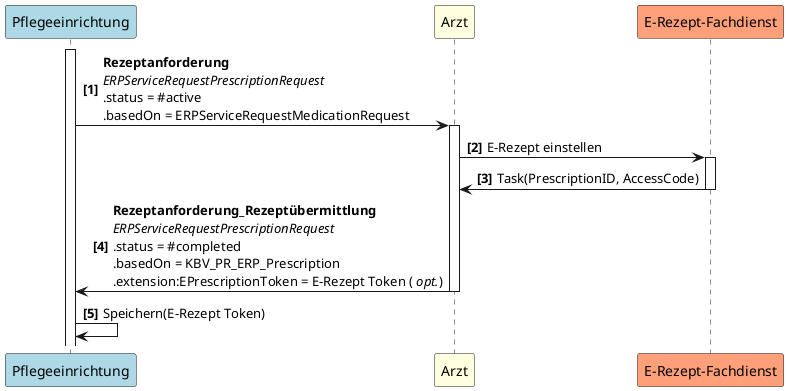 @startuml UC1_1
autonumber "<b>[0]"
participant Pflegeeinrichtung as PE #LightBlue
participant Arzt as A #LightYellow
participant "E-Rezept-Fachdienst" as FD #LightSalmon

activate PE
PE -> A++: <b>Rezeptanforderung \n<i>ERPServiceRequestPrescriptionRequest \n.status = #active \n.basedOn = ERPServiceRequestMedicationRequest
A -> FD++: E-Rezept einstellen
FD -> A--: Task(PrescriptionID, AccessCode)
A -> PE--: <b>Rezeptanforderung_Rezeptübermittlung\n<i>ERPServiceRequestPrescriptionRequest \n.status = #completed \n.basedOn = KBV_PR_ERP_Prescription \n.extension:EPrescriptionToken = E-Rezept Token ( <i>opt.</i>)
PE -> PE: Speichern(E-Rezept Token)
@enduml